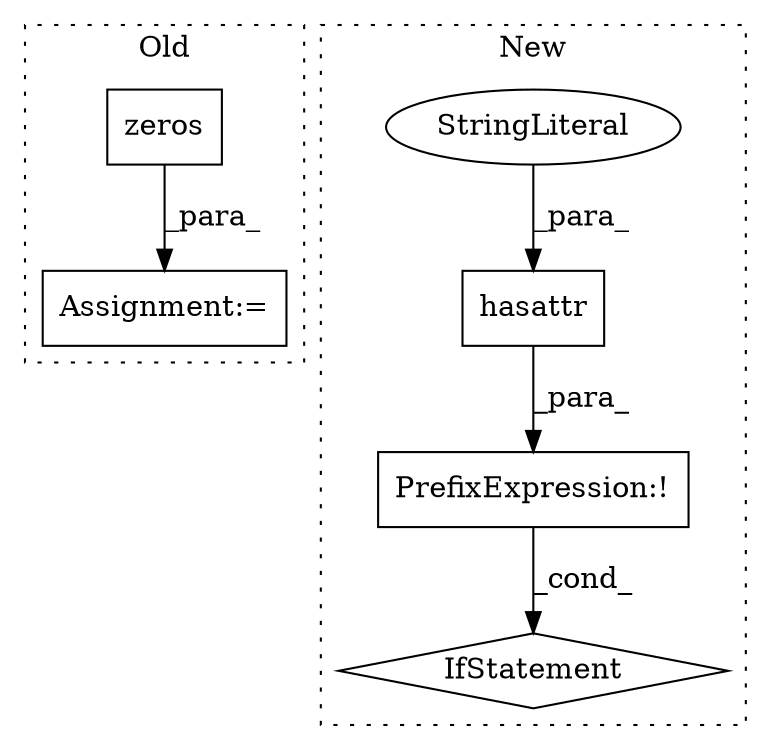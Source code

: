digraph G {
subgraph cluster0 {
1 [label="zeros" a="32" s="4285,4309" l="6,1" shape="box"];
4 [label="Assignment:=" a="7" s="4284" l="1" shape="box"];
label = "Old";
style="dotted";
}
subgraph cluster1 {
2 [label="hasattr" a="32" s="5802,5828" l="8,1" shape="box"];
3 [label="StringLiteral" a="45" s="5816" l="12" shape="ellipse"];
5 [label="IfStatement" a="25" s="5797,5829" l="4,2" shape="diamond"];
6 [label="PrefixExpression:!" a="38" s="5801" l="1" shape="box"];
label = "New";
style="dotted";
}
1 -> 4 [label="_para_"];
2 -> 6 [label="_para_"];
3 -> 2 [label="_para_"];
6 -> 5 [label="_cond_"];
}